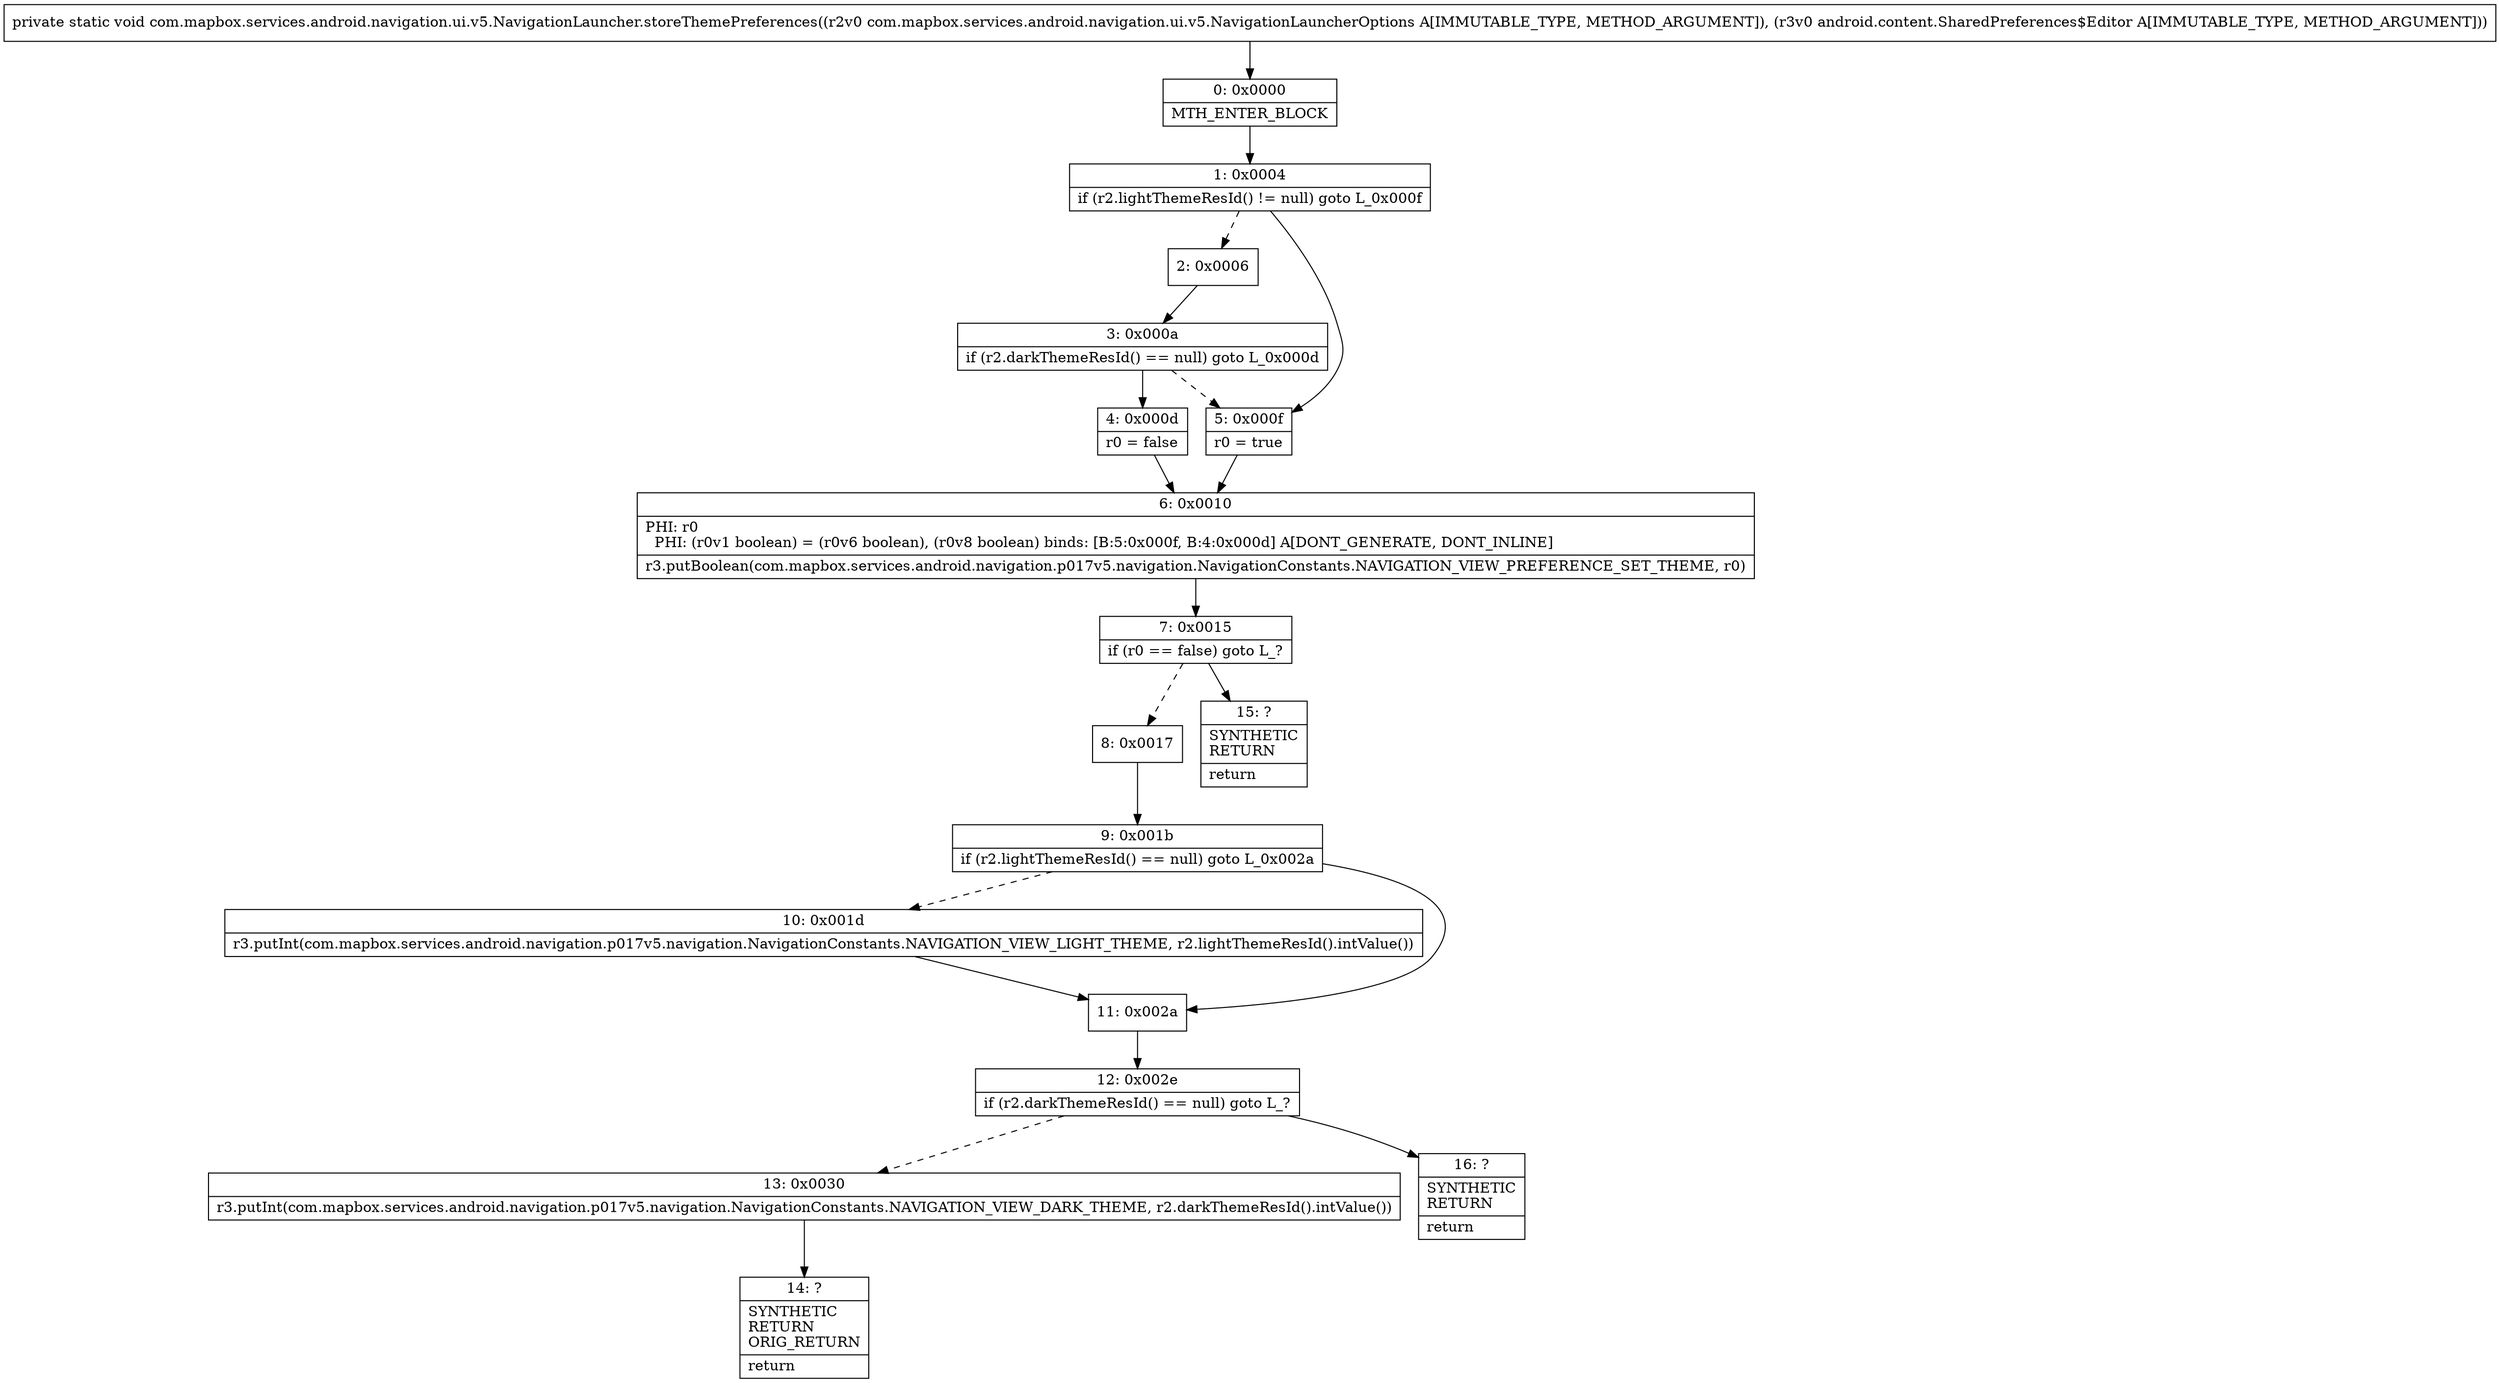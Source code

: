 digraph "CFG forcom.mapbox.services.android.navigation.ui.v5.NavigationLauncher.storeThemePreferences(Lcom\/mapbox\/services\/android\/navigation\/ui\/v5\/NavigationLauncherOptions;Landroid\/content\/SharedPreferences$Editor;)V" {
Node_0 [shape=record,label="{0\:\ 0x0000|MTH_ENTER_BLOCK\l}"];
Node_1 [shape=record,label="{1\:\ 0x0004|if (r2.lightThemeResId() != null) goto L_0x000f\l}"];
Node_2 [shape=record,label="{2\:\ 0x0006}"];
Node_3 [shape=record,label="{3\:\ 0x000a|if (r2.darkThemeResId() == null) goto L_0x000d\l}"];
Node_4 [shape=record,label="{4\:\ 0x000d|r0 = false\l}"];
Node_5 [shape=record,label="{5\:\ 0x000f|r0 = true\l}"];
Node_6 [shape=record,label="{6\:\ 0x0010|PHI: r0 \l  PHI: (r0v1 boolean) = (r0v6 boolean), (r0v8 boolean) binds: [B:5:0x000f, B:4:0x000d] A[DONT_GENERATE, DONT_INLINE]\l|r3.putBoolean(com.mapbox.services.android.navigation.p017v5.navigation.NavigationConstants.NAVIGATION_VIEW_PREFERENCE_SET_THEME, r0)\l}"];
Node_7 [shape=record,label="{7\:\ 0x0015|if (r0 == false) goto L_?\l}"];
Node_8 [shape=record,label="{8\:\ 0x0017}"];
Node_9 [shape=record,label="{9\:\ 0x001b|if (r2.lightThemeResId() == null) goto L_0x002a\l}"];
Node_10 [shape=record,label="{10\:\ 0x001d|r3.putInt(com.mapbox.services.android.navigation.p017v5.navigation.NavigationConstants.NAVIGATION_VIEW_LIGHT_THEME, r2.lightThemeResId().intValue())\l}"];
Node_11 [shape=record,label="{11\:\ 0x002a}"];
Node_12 [shape=record,label="{12\:\ 0x002e|if (r2.darkThemeResId() == null) goto L_?\l}"];
Node_13 [shape=record,label="{13\:\ 0x0030|r3.putInt(com.mapbox.services.android.navigation.p017v5.navigation.NavigationConstants.NAVIGATION_VIEW_DARK_THEME, r2.darkThemeResId().intValue())\l}"];
Node_14 [shape=record,label="{14\:\ ?|SYNTHETIC\lRETURN\lORIG_RETURN\l|return\l}"];
Node_15 [shape=record,label="{15\:\ ?|SYNTHETIC\lRETURN\l|return\l}"];
Node_16 [shape=record,label="{16\:\ ?|SYNTHETIC\lRETURN\l|return\l}"];
MethodNode[shape=record,label="{private static void com.mapbox.services.android.navigation.ui.v5.NavigationLauncher.storeThemePreferences((r2v0 com.mapbox.services.android.navigation.ui.v5.NavigationLauncherOptions A[IMMUTABLE_TYPE, METHOD_ARGUMENT]), (r3v0 android.content.SharedPreferences$Editor A[IMMUTABLE_TYPE, METHOD_ARGUMENT])) }"];
MethodNode -> Node_0;
Node_0 -> Node_1;
Node_1 -> Node_2[style=dashed];
Node_1 -> Node_5;
Node_2 -> Node_3;
Node_3 -> Node_4;
Node_3 -> Node_5[style=dashed];
Node_4 -> Node_6;
Node_5 -> Node_6;
Node_6 -> Node_7;
Node_7 -> Node_8[style=dashed];
Node_7 -> Node_15;
Node_8 -> Node_9;
Node_9 -> Node_10[style=dashed];
Node_9 -> Node_11;
Node_10 -> Node_11;
Node_11 -> Node_12;
Node_12 -> Node_13[style=dashed];
Node_12 -> Node_16;
Node_13 -> Node_14;
}


